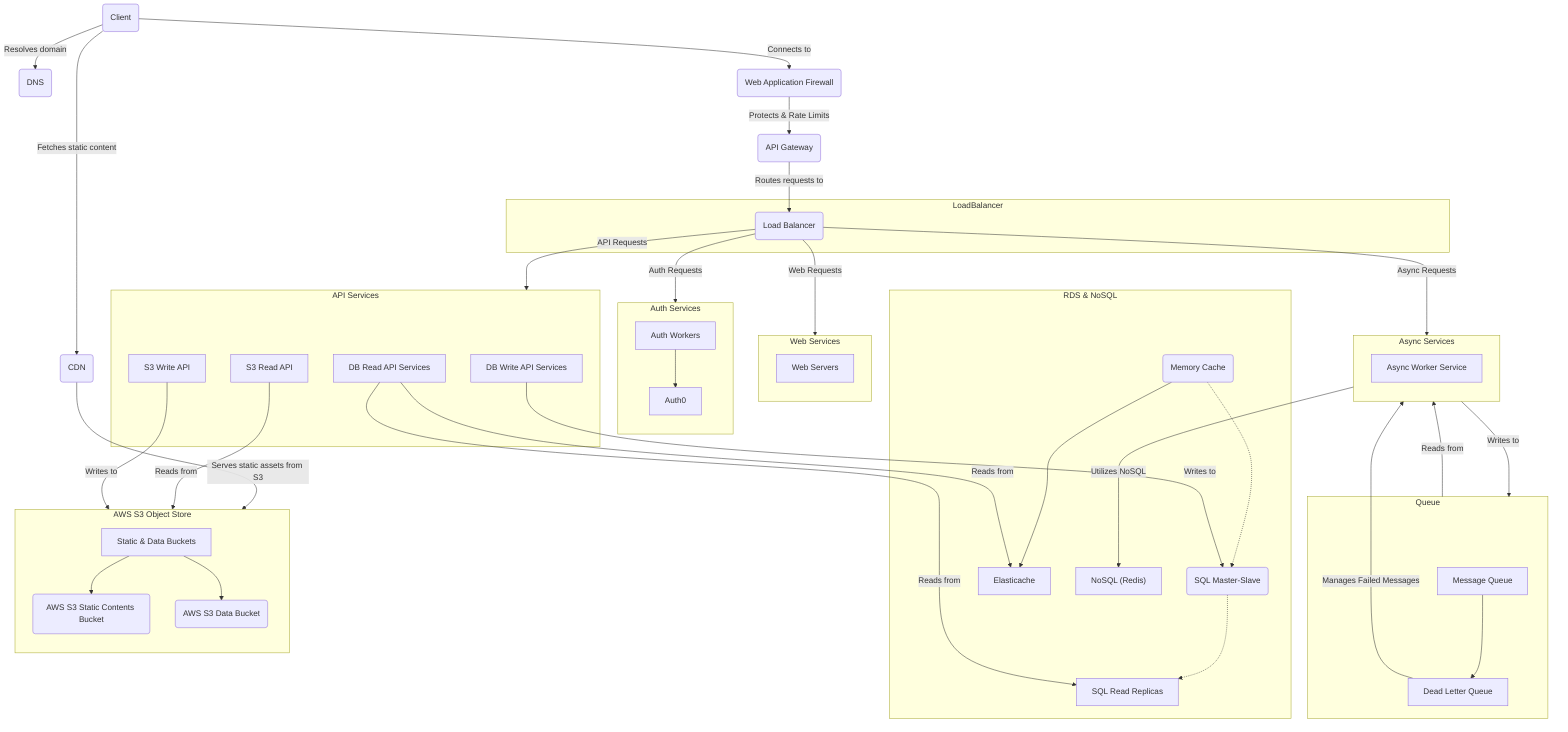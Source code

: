 graph TD
    Client(Client) -->|Resolves domain| DNS(DNS)
    Client -->|Fetches static content| CDN(CDN)
    Client -->|Connects to| WAF(Web Application Firewall)

    WAF -->|Protects & Rate Limits| APIGWS(API Gateway)
    APIGWS -->|Routes requests to| LB
    CDN -->|Serves static assets from S3|S3AWS

    subgraph LoadBalancer
        LB("Load Balancer")
    end

    subgraph WS[Web Services]
        direction TB
        WebServer1[Web Servers]
    end

    subgraph Auth[Auth Services]
        direction TB
        AuthWorkers[Auth Workers] --> IDP[Auth0]
    end

    subgraph AS[Async Services]
        direction TB
        AsyncWorkerServiceNamespace[Async Worker Service]
    end

    subgraph API[API Services]
        direction TB
        DBWriteAPI[DB Write API Services]
        DBReadAPI[DB Read API Services]
        S3ReadAPI[S3 Read API]
        S3WriteAPI[S3 Write API]
    end

    subgraph RDS["RDS & NoSQL"]
        direction TB
        MemoryCache(Memory Cache) -.-> SQLMasterSlave(SQL Master-Slave)
        SQLMasterSlave -.-> SQLReadReplicas[SQL Read Replicas]
        MemoryCache --> Elasticache["Elasticache"]
        NoSQLDB["NoSQL (Redis)"]
    end

    subgraph Queue
        direction TB
        q["Message Queue"] --> DLQ[Dead Letter Queue]
    end

    subgraph S3AWS["AWS S3 Object Store"]
        direction TB
        S3["Static & Data Buckets"] --> staticContents(AWS S3 Static Contents Bucket)
        S3 --> dataBucket(AWS S3 Data Bucket)
    end
    LB-->|Web Requests| WS[Web Services]
    LB -->|Auth Requests| Auth[Auth Services]
    LB -->|Async Requests| AS[Async Services]
    LB -->|API Requests| API[API Services]
    AS -->|Utilizes NoSQL| NoSQLDB
    AS --> |Writes to| Queue
    Queue --> |Reads from| AS
    DLQ --> |Manages Failed Messages| AS
    DBReadAPI --> |Reads from| SQLReadReplicas
    DBReadAPI --> |Reads from| Elasticache
    DBWriteAPI -->|Writes to| SQLMasterSlave
    S3ReadAPI -->|Reads from| S3AWS
    S3WriteAPI -->|Writes to| S3AWS